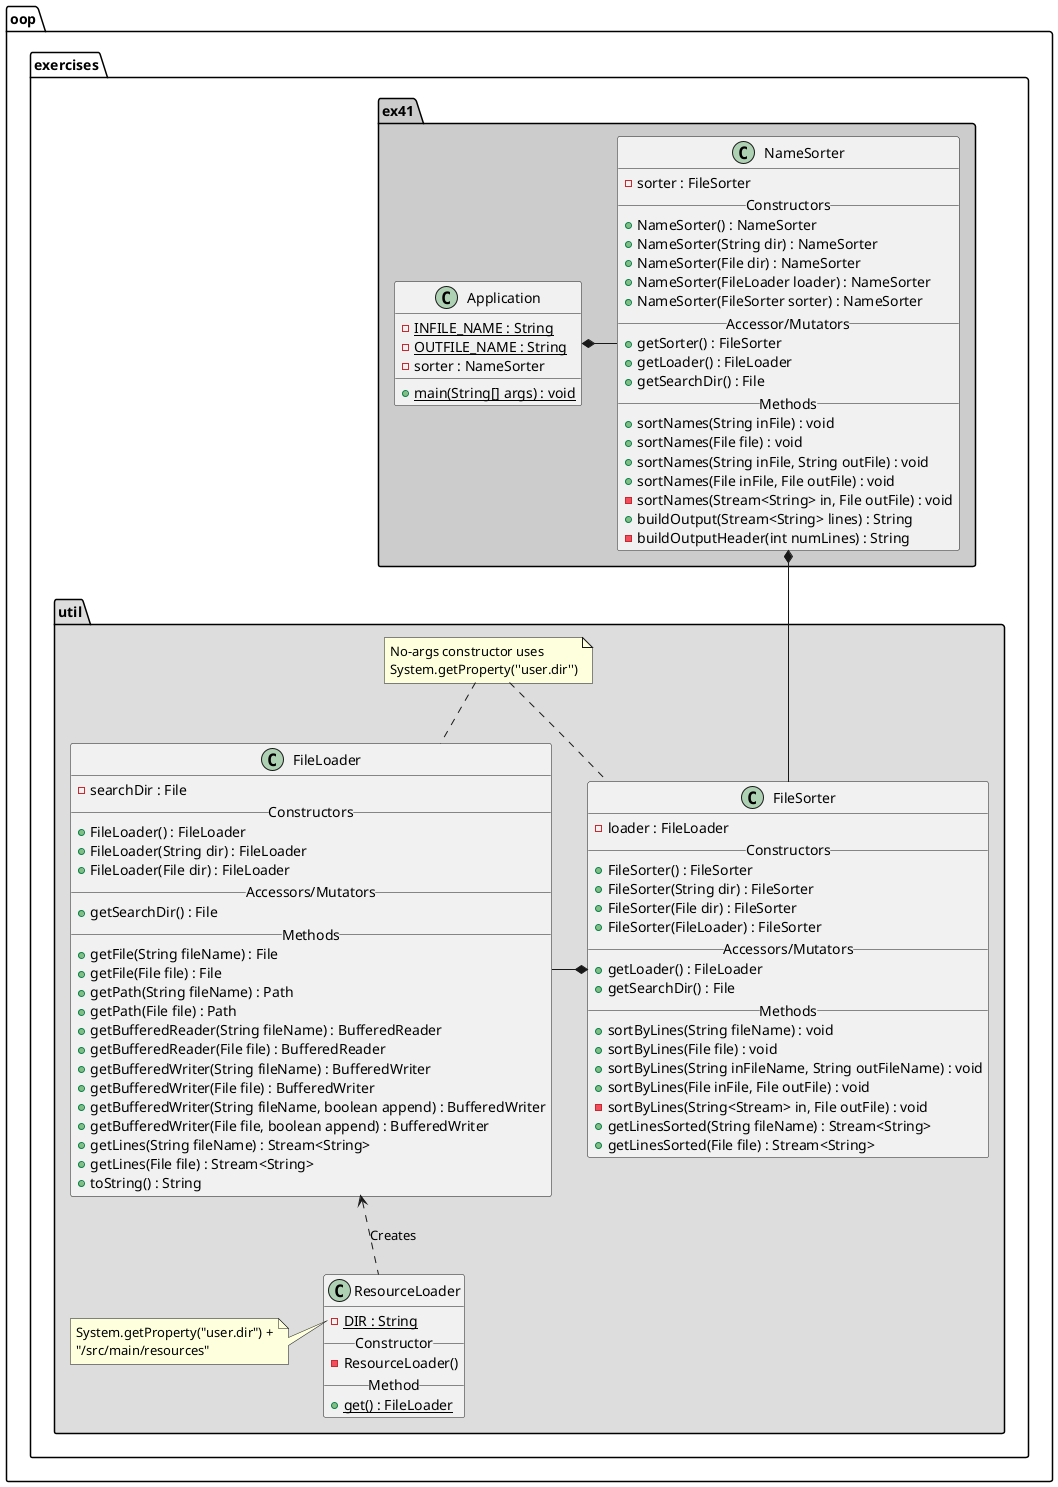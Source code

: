 @startuml

package oop.exercises.ex41 #CCCCCC {
    class Application {
        - {static} INFILE_NAME : String
        - {static} OUTFILE_NAME : String
        - sorter : NameSorter

        + {static} main(String[] args) : void
    }

    class NameSorter {
        - sorter : FileSorter
        __Constructors__
        + NameSorter() : NameSorter
        + NameSorter(String dir) : NameSorter
        + NameSorter(File dir) : NameSorter
        + NameSorter(FileLoader loader) : NameSorter
        + NameSorter(FileSorter sorter) : NameSorter
        __Accessor/Mutators__
        + getSorter() : FileSorter
        + getLoader() : FileLoader
        + getSearchDir() : File
        __Methods__
        + sortNames(String inFile) : void
        + sortNames(File file) : void
        + sortNames(String inFile, String outFile) : void
        + sortNames(File inFile, File outFile) : void
        - sortNames(Stream<String> in, File outFile) : void
        + buildOutput(Stream<String> lines) : String
        - buildOutputHeader(int numLines) : String
    }

    Application *- NameSorter
}

package oop.exercises.util #DDDDDD {

    class FileLoader {
        - searchDir : File
        __Constructors__
        + FileLoader() : FileLoader
        + FileLoader(String dir) : FileLoader
        + FileLoader(File dir) : FileLoader
        __Accessors/Mutators__
        + getSearchDir() : File
        __Methods__
        + getFile(String fileName) : File
        + getFile(File file) : File
        + getPath(String fileName) : Path
        + getPath(File file) : Path
        + getBufferedReader(String fileName) : BufferedReader
        + getBufferedReader(File file) : BufferedReader
        + getBufferedWriter(String fileName) : BufferedWriter
        + getBufferedWriter(File file) : BufferedWriter
        + getBufferedWriter(String fileName, boolean append) : BufferedWriter
        + getBufferedWriter(File file, boolean append) : BufferedWriter
        + getLines(String fileName) : Stream<String>
        + getLines(File file) : Stream<String>
        + toString() : String
    }

    class ResourceLoader {
        - {static} DIR : String
        __Constructor__
        - ResourceLoader()
        __Method__
        + {static} get() : FileLoader
    }

    class FileSorter {
        - loader : FileLoader
        __Constructors__
        + FileSorter() : FileSorter
        + FileSorter(String dir) : FileSorter
        + FileSorter(File dir) : FileSorter
        + FileSorter(FileLoader) : FileSorter
        __Accessors/Mutators__
        + getLoader() : FileLoader
        + getSearchDir() : File
        __Methods__
        + sortByLines(String fileName) : void
        + sortByLines(File file) : void
        + sortByLines(String inFileName, String outFileName) : void
        + sortByLines(File inFile, File outFile) : void
        - sortByLines(String<Stream> in, File outFile) : void
        + getLinesSorted(String fileName) : Stream<String>
        + getLinesSorted(File file) : Stream<String>
    }

    FileLoader <.. ResourceLoader : "Creates"
    FileSorter *- FileLoader

    note "No-args constructor uses\nSystem.getProperty(''user.dir'')" as emptyConstructorNote
    emptyConstructorNote .. FileSorter
    emptyConstructorNote .. FileLoader

    note left of ResourceLoader::DIR
        System.getProperty("user.dir") +
        "/src/main/resources"
    end note
}

NameSorter *--- FileSorter

@enduml